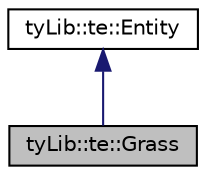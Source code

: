 digraph "tyLib::te::Grass"
{
  edge [fontname="Helvetica",fontsize="10",labelfontname="Helvetica",labelfontsize="10"];
  node [fontname="Helvetica",fontsize="10",shape=record];
  Node1 [label="tyLib::te::Grass",height=0.2,width=0.4,color="black", fillcolor="grey75", style="filled", fontcolor="black"];
  Node2 -> Node1 [dir="back",color="midnightblue",fontsize="10",style="solid"];
  Node2 [label="tyLib::te::Entity",height=0.2,width=0.4,color="black", fillcolor="white", style="filled",URL="$classty_lib_1_1te_1_1_entity.html"];
}
